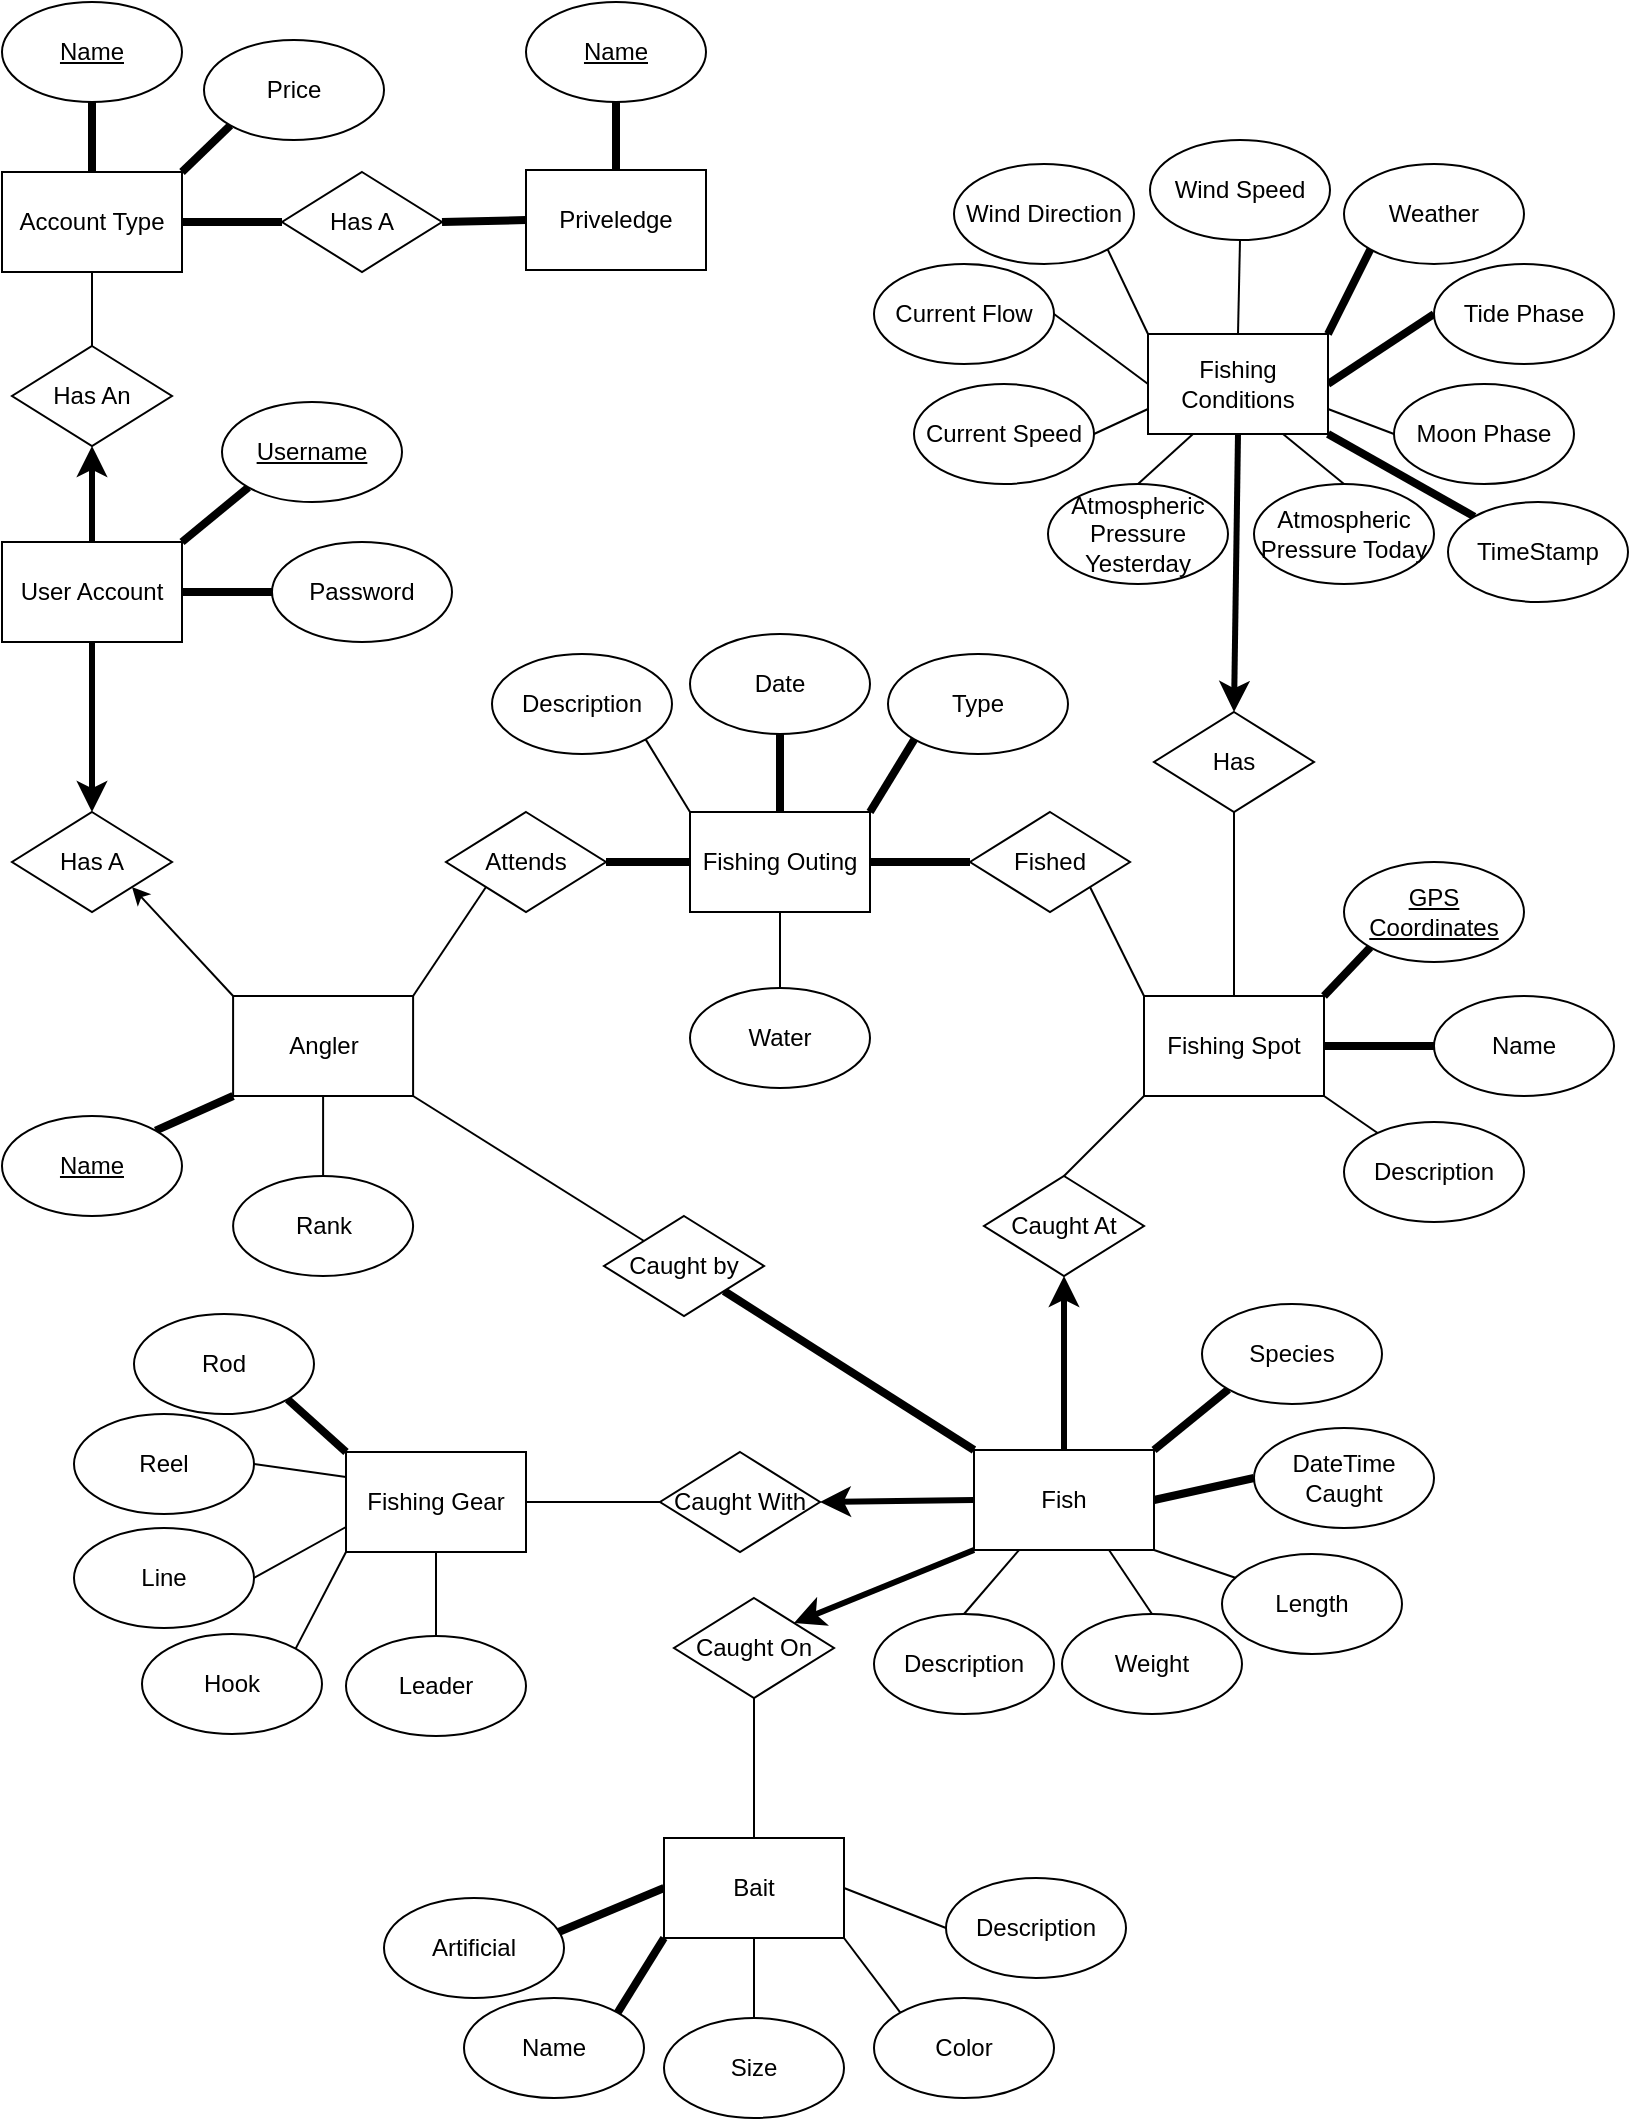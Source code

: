 <mxfile>
    <diagram id="Nq6YGKa5iNmX60OaH6xu" name="Page-1">
        <mxGraphModel dx="886" dy="1043" grid="1" gridSize="10" guides="1" tooltips="1" connect="1" arrows="1" fold="1" page="1" pageScale="1" pageWidth="850" pageHeight="1100" math="0" shadow="0">
            <root>
                <mxCell id="0"/>
                <mxCell id="1" parent="0"/>
                <mxCell id="4" style="edgeStyle=none;html=1;exitX=1;exitY=0;exitDx=0;exitDy=0;entryX=0;entryY=1;entryDx=0;entryDy=0;endArrow=none;endFill=0;strokeWidth=4;" parent="1" source="2" target="3" edge="1">
                    <mxGeometry relative="1" as="geometry"/>
                </mxCell>
                <mxCell id="6" style="edgeStyle=none;html=1;exitX=1;exitY=1;exitDx=0;exitDy=0;endArrow=none;endFill=0;strokeWidth=1;" parent="1" source="2" target="5" edge="1">
                    <mxGeometry relative="1" as="geometry"/>
                </mxCell>
                <mxCell id="8" style="edgeStyle=none;html=1;exitX=1;exitY=0.5;exitDx=0;exitDy=0;entryX=0;entryY=0.5;entryDx=0;entryDy=0;endArrow=none;endFill=0;strokeWidth=4;" parent="1" source="2" target="7" edge="1">
                    <mxGeometry relative="1" as="geometry"/>
                </mxCell>
                <mxCell id="26" style="edgeStyle=none;html=1;entryX=0;entryY=0;entryDx=0;entryDy=0;endArrow=none;endFill=0;strokeWidth=4;exitX=1;exitY=1;exitDx=0;exitDy=0;" parent="1" source="12" target="24" edge="1">
                    <mxGeometry relative="1" as="geometry">
                        <mxPoint x="813" y="390" as="sourcePoint"/>
                    </mxGeometry>
                </mxCell>
                <mxCell id="30" style="edgeStyle=none;html=1;exitX=0;exitY=0;exitDx=0;exitDy=0;entryX=1;entryY=1;entryDx=0;entryDy=0;endArrow=none;endFill=0;strokeWidth=1;" parent="1" source="2" target="28" edge="1">
                    <mxGeometry relative="1" as="geometry">
                        <mxPoint x="610" y="507" as="sourcePoint"/>
                    </mxGeometry>
                </mxCell>
                <mxCell id="42" style="edgeStyle=none;html=1;exitX=0;exitY=1;exitDx=0;exitDy=0;entryX=0.5;entryY=0;entryDx=0;entryDy=0;endArrow=none;endFill=0;strokeWidth=1;" parent="1" source="2" target="33" edge="1">
                    <mxGeometry relative="1" as="geometry"/>
                </mxCell>
                <mxCell id="58" style="edgeStyle=none;html=1;exitX=0.5;exitY=0;exitDx=0;exitDy=0;endArrow=none;endFill=0;strokeWidth=1;entryX=0.5;entryY=1;entryDx=0;entryDy=0;" parent="1" source="2" target="57" edge="1">
                    <mxGeometry relative="1" as="geometry"/>
                </mxCell>
                <mxCell id="2" value="Fishing Spot" style="rounded=0;whiteSpace=wrap;html=1;" parent="1" vertex="1">
                    <mxGeometry x="591" y="507" width="90" height="50" as="geometry"/>
                </mxCell>
                <mxCell id="3" value="&lt;u&gt;GPS Coordinates&lt;/u&gt;" style="ellipse;whiteSpace=wrap;html=1;" parent="1" vertex="1">
                    <mxGeometry x="691" y="440" width="90" height="50" as="geometry"/>
                </mxCell>
                <mxCell id="5" value="Description" style="ellipse;whiteSpace=wrap;html=1;" parent="1" vertex="1">
                    <mxGeometry x="691" y="570" width="90" height="50" as="geometry"/>
                </mxCell>
                <mxCell id="7" value="Name" style="ellipse;whiteSpace=wrap;html=1;" parent="1" vertex="1">
                    <mxGeometry x="736" y="507" width="90" height="50" as="geometry"/>
                </mxCell>
                <mxCell id="9" style="edgeStyle=none;html=1;exitX=1;exitY=0;exitDx=0;exitDy=0;entryX=0;entryY=1;entryDx=0;entryDy=0;endArrow=none;endFill=0;strokeWidth=4;" parent="1" source="12" target="13" edge="1">
                    <mxGeometry relative="1" as="geometry"/>
                </mxCell>
                <mxCell id="10" style="edgeStyle=none;html=1;exitX=0.5;exitY=0;exitDx=0;exitDy=0;endArrow=none;endFill=0;strokeWidth=1;entryX=0.5;entryY=1;entryDx=0;entryDy=0;" parent="1" source="12" target="14" edge="1">
                    <mxGeometry relative="1" as="geometry">
                        <mxPoint x="518" y="201" as="targetPoint"/>
                    </mxGeometry>
                </mxCell>
                <mxCell id="11" style="edgeStyle=none;html=1;exitX=0;exitY=0;exitDx=0;exitDy=0;entryX=1;entryY=1;entryDx=0;entryDy=0;endArrow=none;endFill=0;strokeWidth=1;" parent="1" source="12" target="15" edge="1">
                    <mxGeometry relative="1" as="geometry"/>
                </mxCell>
                <mxCell id="20" style="edgeStyle=none;html=1;exitX=1;exitY=0.5;exitDx=0;exitDy=0;entryX=0;entryY=0.5;entryDx=0;entryDy=0;endArrow=none;endFill=0;strokeWidth=4;" parent="1" source="12" target="16" edge="1">
                    <mxGeometry relative="1" as="geometry"/>
                </mxCell>
                <mxCell id="21" style="edgeStyle=none;html=1;exitX=0;exitY=0.75;exitDx=0;exitDy=0;entryX=1;entryY=0.5;entryDx=0;entryDy=0;endArrow=none;endFill=0;strokeWidth=1;" parent="1" source="12" target="18" edge="1">
                    <mxGeometry relative="1" as="geometry"/>
                </mxCell>
                <mxCell id="22" style="edgeStyle=none;html=1;exitX=0;exitY=0.5;exitDx=0;exitDy=0;entryX=1;entryY=0.5;entryDx=0;entryDy=0;endArrow=none;endFill=0;strokeWidth=1;" parent="1" source="12" target="19" edge="1">
                    <mxGeometry relative="1" as="geometry"/>
                </mxCell>
                <mxCell id="59" style="edgeStyle=none;html=1;exitX=0.5;exitY=1;exitDx=0;exitDy=0;entryX=0.5;entryY=0;entryDx=0;entryDy=0;endArrow=classic;endFill=1;strokeWidth=3;" parent="1" source="12" target="57" edge="1">
                    <mxGeometry relative="1" as="geometry">
                        <mxPoint x="551" y="320" as="targetPoint"/>
                    </mxGeometry>
                </mxCell>
                <mxCell id="92" style="edgeStyle=none;html=1;exitX=1;exitY=0.75;exitDx=0;exitDy=0;entryX=0;entryY=0.5;entryDx=0;entryDy=0;startArrow=none;startFill=0;endArrow=none;endFill=0;strokeWidth=1;" parent="1" source="12" target="91" edge="1">
                    <mxGeometry relative="1" as="geometry"/>
                </mxCell>
                <mxCell id="94" style="edgeStyle=none;html=1;exitX=0.75;exitY=1;exitDx=0;exitDy=0;entryX=0.5;entryY=0;entryDx=0;entryDy=0;endArrow=none;endFill=0;" parent="1" source="12" target="93" edge="1">
                    <mxGeometry relative="1" as="geometry"/>
                </mxCell>
                <mxCell id="96" style="edgeStyle=none;html=1;exitX=0.25;exitY=1;exitDx=0;exitDy=0;entryX=0.5;entryY=0;entryDx=0;entryDy=0;endArrow=none;endFill=0;" parent="1" source="12" target="95" edge="1">
                    <mxGeometry relative="1" as="geometry"/>
                </mxCell>
                <mxCell id="12" value="Fishing Conditions" style="rounded=0;whiteSpace=wrap;html=1;" parent="1" vertex="1">
                    <mxGeometry x="593" y="176" width="90" height="50" as="geometry"/>
                </mxCell>
                <mxCell id="13" value="Weather" style="ellipse;whiteSpace=wrap;html=1;" parent="1" vertex="1">
                    <mxGeometry x="691" y="91" width="90" height="50" as="geometry"/>
                </mxCell>
                <mxCell id="14" value="Wind Speed" style="ellipse;whiteSpace=wrap;html=1;" parent="1" vertex="1">
                    <mxGeometry x="594" y="79" width="90" height="50" as="geometry"/>
                </mxCell>
                <mxCell id="15" value="Wind Direction" style="ellipse;whiteSpace=wrap;html=1;" parent="1" vertex="1">
                    <mxGeometry x="496" y="91" width="90" height="50" as="geometry"/>
                </mxCell>
                <mxCell id="16" value="Tide Phase" style="ellipse;whiteSpace=wrap;html=1;" parent="1" vertex="1">
                    <mxGeometry x="736" y="141" width="90" height="50" as="geometry"/>
                </mxCell>
                <mxCell id="18" value="Current Speed" style="ellipse;whiteSpace=wrap;html=1;" parent="1" vertex="1">
                    <mxGeometry x="476" y="201" width="90" height="50" as="geometry"/>
                </mxCell>
                <mxCell id="19" value="Current Flow" style="ellipse;whiteSpace=wrap;html=1;" parent="1" vertex="1">
                    <mxGeometry x="456" y="141" width="90" height="50" as="geometry"/>
                </mxCell>
                <mxCell id="29" style="edgeStyle=none;html=1;exitX=1;exitY=0.5;exitDx=0;exitDy=0;endArrow=none;endFill=0;strokeWidth=4;entryX=0;entryY=0.5;entryDx=0;entryDy=0;" parent="1" source="23" target="28" edge="1">
                    <mxGeometry relative="1" as="geometry">
                        <mxPoint x="498" y="515.5" as="targetPoint"/>
                    </mxGeometry>
                </mxCell>
                <mxCell id="47" style="edgeStyle=none;html=1;exitX=0.5;exitY=0;exitDx=0;exitDy=0;entryX=0.5;entryY=1;entryDx=0;entryDy=0;endArrow=none;endFill=0;strokeWidth=4;" parent="1" source="23" target="46" edge="1">
                    <mxGeometry relative="1" as="geometry">
                        <mxPoint x="409" y="376" as="targetPoint"/>
                    </mxGeometry>
                </mxCell>
                <mxCell id="51" style="edgeStyle=none;html=1;exitX=0;exitY=0;exitDx=0;exitDy=0;entryX=1;entryY=1;entryDx=0;entryDy=0;endArrow=none;endFill=0;strokeWidth=1;" parent="1" source="23" target="50" edge="1">
                    <mxGeometry relative="1" as="geometry">
                        <mxPoint x="304.0" y="510.485" as="targetPoint"/>
                    </mxGeometry>
                </mxCell>
                <mxCell id="53" style="edgeStyle=none;html=1;exitX=1;exitY=0;exitDx=0;exitDy=0;endArrow=none;endFill=0;strokeWidth=4;entryX=0;entryY=1;entryDx=0;entryDy=0;" parent="1" source="23" target="52" edge="1">
                    <mxGeometry relative="1" as="geometry">
                        <mxPoint x="471.89" y="378.515" as="targetPoint"/>
                    </mxGeometry>
                </mxCell>
                <mxCell id="56" style="edgeStyle=none;html=1;entryX=0.5;entryY=0;entryDx=0;entryDy=0;endArrow=none;endFill=0;strokeWidth=1;exitX=0.5;exitY=1;exitDx=0;exitDy=0;" parent="1" source="23" target="55" edge="1">
                    <mxGeometry relative="1" as="geometry">
                        <mxPoint x="404" y="460" as="sourcePoint"/>
                    </mxGeometry>
                </mxCell>
                <mxCell id="23" value="Fishing Outing" style="rounded=0;whiteSpace=wrap;html=1;" parent="1" vertex="1">
                    <mxGeometry x="364" y="415" width="90" height="50" as="geometry"/>
                </mxCell>
                <mxCell id="24" value="TimeStamp" style="ellipse;whiteSpace=wrap;html=1;" parent="1" vertex="1">
                    <mxGeometry x="743" y="260" width="90" height="50" as="geometry"/>
                </mxCell>
                <mxCell id="28" value="Fished" style="rhombus;whiteSpace=wrap;html=1;" parent="1" vertex="1">
                    <mxGeometry x="504" y="415" width="80" height="50" as="geometry"/>
                </mxCell>
                <mxCell id="35" style="edgeStyle=none;html=1;entryX=0;entryY=0.5;entryDx=0;entryDy=0;endArrow=none;endFill=0;strokeWidth=4;exitX=1;exitY=0.5;exitDx=0;exitDy=0;" parent="1" source="32" target="34" edge="1">
                    <mxGeometry relative="1" as="geometry">
                        <mxPoint x="520" y="796" as="sourcePoint"/>
                    </mxGeometry>
                </mxCell>
                <mxCell id="38" style="edgeStyle=none;html=1;exitX=0.75;exitY=1;exitDx=0;exitDy=0;entryX=0.5;entryY=0;entryDx=0;entryDy=0;endArrow=none;endFill=0;strokeWidth=1;" parent="1" source="32" target="36" edge="1">
                    <mxGeometry relative="1" as="geometry"/>
                </mxCell>
                <mxCell id="39" style="edgeStyle=none;html=1;exitX=1;exitY=1;exitDx=0;exitDy=0;endArrow=none;endFill=0;strokeWidth=1;" parent="1" source="32" target="37" edge="1">
                    <mxGeometry relative="1" as="geometry"/>
                </mxCell>
                <mxCell id="62" style="edgeStyle=none;html=1;exitX=0;exitY=0.5;exitDx=0;exitDy=0;entryX=1;entryY=0.5;entryDx=0;entryDy=0;endArrow=classic;endFill=1;strokeWidth=3;" parent="1" source="32" target="61" edge="1">
                    <mxGeometry relative="1" as="geometry"/>
                </mxCell>
                <mxCell id="71" style="edgeStyle=none;html=1;exitX=0;exitY=1;exitDx=0;exitDy=0;entryX=1;entryY=0;entryDx=0;entryDy=0;endArrow=classic;endFill=1;strokeWidth=3;" parent="1" source="32" target="70" edge="1">
                    <mxGeometry relative="1" as="geometry"/>
                </mxCell>
                <mxCell id="131" style="edgeStyle=none;html=1;exitX=0;exitY=0;exitDx=0;exitDy=0;entryX=1;entryY=1;entryDx=0;entryDy=0;strokeWidth=4;endArrow=none;endFill=0;" parent="1" source="32" target="130" edge="1">
                    <mxGeometry relative="1" as="geometry">
                        <Array as="points"/>
                    </mxGeometry>
                </mxCell>
                <mxCell id="136" style="edgeStyle=none;html=1;exitX=1;exitY=0;exitDx=0;exitDy=0;entryX=0;entryY=1;entryDx=0;entryDy=0;endArrow=none;endFill=0;strokeWidth=4;" parent="1" source="32" target="133" edge="1">
                    <mxGeometry relative="1" as="geometry"/>
                </mxCell>
                <mxCell id="32" value="Fish" style="rounded=0;whiteSpace=wrap;html=1;" parent="1" vertex="1">
                    <mxGeometry x="506" y="734" width="90" height="50" as="geometry"/>
                </mxCell>
                <mxCell id="43" style="edgeStyle=none;html=1;entryX=0.5;entryY=0;entryDx=0;entryDy=0;endArrow=none;endFill=0;strokeWidth=3;startArrow=classic;startFill=1;exitX=0.5;exitY=1;exitDx=0;exitDy=0;" parent="1" source="33" target="32" edge="1">
                    <mxGeometry relative="1" as="geometry">
                        <mxPoint x="551" y="649" as="sourcePoint"/>
                    </mxGeometry>
                </mxCell>
                <mxCell id="33" value="Caught At" style="rhombus;whiteSpace=wrap;html=1;" parent="1" vertex="1">
                    <mxGeometry x="511" y="597" width="80" height="50" as="geometry"/>
                </mxCell>
                <mxCell id="34" value="DateTime Caught" style="ellipse;whiteSpace=wrap;html=1;" parent="1" vertex="1">
                    <mxGeometry x="646" y="723" width="90" height="50" as="geometry"/>
                </mxCell>
                <mxCell id="36" value="Weight" style="ellipse;whiteSpace=wrap;html=1;" parent="1" vertex="1">
                    <mxGeometry x="550" y="816" width="90" height="50" as="geometry"/>
                </mxCell>
                <mxCell id="37" value="Length" style="ellipse;whiteSpace=wrap;html=1;" parent="1" vertex="1">
                    <mxGeometry x="630" y="786" width="90" height="50" as="geometry"/>
                </mxCell>
                <mxCell id="41" style="edgeStyle=none;html=1;exitX=0.5;exitY=0;exitDx=0;exitDy=0;entryX=0.25;entryY=1;entryDx=0;entryDy=0;endArrow=none;endFill=0;strokeWidth=1;" parent="1" source="40" target="32" edge="1">
                    <mxGeometry relative="1" as="geometry"/>
                </mxCell>
                <mxCell id="40" value="Description" style="ellipse;whiteSpace=wrap;html=1;" parent="1" vertex="1">
                    <mxGeometry x="456" y="816" width="90" height="50" as="geometry"/>
                </mxCell>
                <mxCell id="46" value="Date" style="ellipse;whiteSpace=wrap;html=1;" parent="1" vertex="1">
                    <mxGeometry x="364" y="326" width="90" height="50" as="geometry"/>
                </mxCell>
                <mxCell id="50" value="Description" style="ellipse;whiteSpace=wrap;html=1;" parent="1" vertex="1">
                    <mxGeometry x="265" y="336" width="90" height="50" as="geometry"/>
                </mxCell>
                <mxCell id="52" value="Type" style="ellipse;whiteSpace=wrap;html=1;" parent="1" vertex="1">
                    <mxGeometry x="463" y="336" width="90" height="50" as="geometry"/>
                </mxCell>
                <mxCell id="55" value="Water" style="ellipse;whiteSpace=wrap;html=1;" parent="1" vertex="1">
                    <mxGeometry x="364" y="503" width="90" height="50" as="geometry"/>
                </mxCell>
                <mxCell id="57" value="Has" style="rhombus;whiteSpace=wrap;html=1;" parent="1" vertex="1">
                    <mxGeometry x="596" y="365" width="80" height="50" as="geometry"/>
                </mxCell>
                <mxCell id="61" value="Caught With" style="rhombus;whiteSpace=wrap;html=1;" parent="1" vertex="1">
                    <mxGeometry x="349" y="735" width="80" height="50" as="geometry"/>
                </mxCell>
                <mxCell id="66" style="edgeStyle=none;html=1;exitX=0;exitY=0;exitDx=0;exitDy=0;entryX=1;entryY=1;entryDx=0;entryDy=0;endArrow=none;endFill=0;strokeWidth=4;" parent="1" source="63" target="65" edge="1">
                    <mxGeometry relative="1" as="geometry">
                        <mxPoint x="142" y="760" as="targetPoint"/>
                    </mxGeometry>
                </mxCell>
                <mxCell id="67" style="edgeStyle=none;html=1;exitX=1;exitY=0.5;exitDx=0;exitDy=0;endArrow=none;endFill=0;strokeWidth=1;entryX=0;entryY=0.5;entryDx=0;entryDy=0;" parent="1" source="63" target="61" edge="1">
                    <mxGeometry relative="1" as="geometry"/>
                </mxCell>
                <mxCell id="69" style="edgeStyle=none;html=1;exitX=0;exitY=0.25;exitDx=0;exitDy=0;entryX=1;entryY=0.5;entryDx=0;entryDy=0;endArrow=none;endFill=0;strokeWidth=1;" parent="1" source="63" target="68" edge="1">
                    <mxGeometry relative="1" as="geometry"/>
                </mxCell>
                <mxCell id="86" style="edgeStyle=none;html=1;exitX=0;exitY=0.75;exitDx=0;exitDy=0;startArrow=none;startFill=0;endArrow=none;endFill=0;strokeWidth=1;entryX=1;entryY=0.5;entryDx=0;entryDy=0;" parent="1" source="63" target="85" edge="1">
                    <mxGeometry relative="1" as="geometry"/>
                </mxCell>
                <mxCell id="88" style="edgeStyle=none;html=1;exitX=0;exitY=1;exitDx=0;exitDy=0;entryX=1;entryY=0;entryDx=0;entryDy=0;startArrow=none;startFill=0;endArrow=none;endFill=0;strokeWidth=1;" parent="1" source="63" target="87" edge="1">
                    <mxGeometry relative="1" as="geometry"/>
                </mxCell>
                <mxCell id="90" style="edgeStyle=none;html=1;exitX=0.5;exitY=1;exitDx=0;exitDy=0;entryX=0.5;entryY=0;entryDx=0;entryDy=0;startArrow=none;startFill=0;endArrow=none;endFill=0;strokeWidth=1;" parent="1" source="63" target="89" edge="1">
                    <mxGeometry relative="1" as="geometry"/>
                </mxCell>
                <mxCell id="63" value="Fishing Gear" style="rounded=0;whiteSpace=wrap;html=1;" parent="1" vertex="1">
                    <mxGeometry x="192" y="735" width="90" height="50" as="geometry"/>
                </mxCell>
                <mxCell id="65" value="Rod" style="ellipse;whiteSpace=wrap;html=1;" parent="1" vertex="1">
                    <mxGeometry x="86" y="666" width="90" height="50" as="geometry"/>
                </mxCell>
                <mxCell id="68" value="Reel" style="ellipse;whiteSpace=wrap;html=1;" parent="1" vertex="1">
                    <mxGeometry x="56" y="716" width="90" height="50" as="geometry"/>
                </mxCell>
                <mxCell id="73" style="edgeStyle=none;html=1;exitX=0.5;exitY=1;exitDx=0;exitDy=0;entryX=0.5;entryY=0;entryDx=0;entryDy=0;endArrow=none;endFill=0;strokeWidth=1;" parent="1" source="70" target="72" edge="1">
                    <mxGeometry relative="1" as="geometry"/>
                </mxCell>
                <mxCell id="70" value="Caught On" style="rhombus;whiteSpace=wrap;html=1;" parent="1" vertex="1">
                    <mxGeometry x="356" y="808" width="80" height="50" as="geometry"/>
                </mxCell>
                <mxCell id="76" style="edgeStyle=none;html=1;exitX=0;exitY=0.5;exitDx=0;exitDy=0;entryX=0.97;entryY=0.34;entryDx=0;entryDy=0;entryPerimeter=0;endArrow=none;endFill=0;strokeWidth=4;" parent="1" source="72" target="75" edge="1">
                    <mxGeometry relative="1" as="geometry"/>
                </mxCell>
                <mxCell id="78" style="edgeStyle=none;html=1;exitX=0.5;exitY=1;exitDx=0;exitDy=0;endArrow=none;endFill=0;strokeWidth=1;entryX=0.5;entryY=0;entryDx=0;entryDy=0;" parent="1" source="72" target="77" edge="1">
                    <mxGeometry relative="1" as="geometry">
                        <mxPoint x="396" y="1008" as="targetPoint"/>
                    </mxGeometry>
                </mxCell>
                <mxCell id="80" style="edgeStyle=none;html=1;exitX=0;exitY=1;exitDx=0;exitDy=0;entryX=1;entryY=0;entryDx=0;entryDy=0;endArrow=none;endFill=0;strokeWidth=4;" parent="1" source="72" target="79" edge="1">
                    <mxGeometry relative="1" as="geometry"/>
                </mxCell>
                <mxCell id="82" style="edgeStyle=none;html=1;exitX=1;exitY=1;exitDx=0;exitDy=0;endArrow=none;endFill=0;strokeWidth=1;entryX=0;entryY=0;entryDx=0;entryDy=0;" parent="1" source="72" target="81" edge="1">
                    <mxGeometry relative="1" as="geometry"/>
                </mxCell>
                <mxCell id="84" style="edgeStyle=none;html=1;exitX=1;exitY=0.5;exitDx=0;exitDy=0;entryX=0;entryY=0.5;entryDx=0;entryDy=0;endArrow=none;endFill=0;strokeWidth=1;" parent="1" source="72" target="83" edge="1">
                    <mxGeometry relative="1" as="geometry"/>
                </mxCell>
                <mxCell id="72" value="Bait" style="rounded=0;whiteSpace=wrap;html=1;" parent="1" vertex="1">
                    <mxGeometry x="351" y="928" width="90" height="50" as="geometry"/>
                </mxCell>
                <mxCell id="75" value="Artificial" style="ellipse;whiteSpace=wrap;html=1;" parent="1" vertex="1">
                    <mxGeometry x="211" y="958" width="90" height="50" as="geometry"/>
                </mxCell>
                <mxCell id="77" value="Size" style="ellipse;whiteSpace=wrap;html=1;" parent="1" vertex="1">
                    <mxGeometry x="351" y="1018" width="90" height="50" as="geometry"/>
                </mxCell>
                <mxCell id="79" value="Name" style="ellipse;whiteSpace=wrap;html=1;" parent="1" vertex="1">
                    <mxGeometry x="251" y="1008" width="90" height="50" as="geometry"/>
                </mxCell>
                <mxCell id="81" value="Color" style="ellipse;whiteSpace=wrap;html=1;" parent="1" vertex="1">
                    <mxGeometry x="456" y="1008" width="90" height="50" as="geometry"/>
                </mxCell>
                <mxCell id="83" value="Description" style="ellipse;whiteSpace=wrap;html=1;" parent="1" vertex="1">
                    <mxGeometry x="492" y="948" width="90" height="50" as="geometry"/>
                </mxCell>
                <mxCell id="85" value="Line" style="ellipse;whiteSpace=wrap;html=1;" parent="1" vertex="1">
                    <mxGeometry x="56" y="773" width="90" height="50" as="geometry"/>
                </mxCell>
                <mxCell id="87" value="Hook" style="ellipse;whiteSpace=wrap;html=1;" parent="1" vertex="1">
                    <mxGeometry x="90" y="826" width="90" height="50" as="geometry"/>
                </mxCell>
                <mxCell id="89" value="Leader" style="ellipse;whiteSpace=wrap;html=1;" parent="1" vertex="1">
                    <mxGeometry x="192" y="827" width="90" height="50" as="geometry"/>
                </mxCell>
                <mxCell id="91" value="Moon Phase" style="ellipse;whiteSpace=wrap;html=1;" parent="1" vertex="1">
                    <mxGeometry x="716" y="201" width="90" height="50" as="geometry"/>
                </mxCell>
                <mxCell id="93" value="Atmospheric Pressure Today" style="ellipse;whiteSpace=wrap;html=1;" parent="1" vertex="1">
                    <mxGeometry x="646" y="251" width="90" height="50" as="geometry"/>
                </mxCell>
                <mxCell id="95" value="Atmospheric Pressure Yesterday" style="ellipse;whiteSpace=wrap;html=1;" parent="1" vertex="1">
                    <mxGeometry x="543" y="251" width="90" height="50" as="geometry"/>
                </mxCell>
                <mxCell id="98" value="Angler" style="rounded=0;whiteSpace=wrap;html=1;" parent="1" vertex="1">
                    <mxGeometry x="135.55" y="507" width="90" height="50" as="geometry"/>
                </mxCell>
                <mxCell id="100" style="edgeStyle=none;html=1;exitX=1;exitY=0.5;exitDx=0;exitDy=0;entryX=0;entryY=0.5;entryDx=0;entryDy=0;endArrow=none;endFill=0;strokeWidth=4;" parent="1" source="99" target="23" edge="1">
                    <mxGeometry relative="1" as="geometry"/>
                </mxCell>
                <mxCell id="101" style="edgeStyle=none;html=1;exitX=0;exitY=1;exitDx=0;exitDy=0;entryX=1;entryY=0;entryDx=0;entryDy=0;endArrow=none;endFill=0;" parent="1" source="99" target="98" edge="1">
                    <mxGeometry relative="1" as="geometry">
                        <mxPoint x="280.55" y="547" as="sourcePoint"/>
                        <mxPoint x="240.55" y="507" as="targetPoint"/>
                    </mxGeometry>
                </mxCell>
                <mxCell id="99" value="Attends" style="rhombus;whiteSpace=wrap;html=1;" parent="1" vertex="1">
                    <mxGeometry x="242" y="415" width="80" height="50" as="geometry"/>
                </mxCell>
                <mxCell id="104" style="edgeStyle=none;html=1;exitX=1;exitY=0;exitDx=0;exitDy=0;entryX=0;entryY=1;entryDx=0;entryDy=0;endArrow=none;endFill=0;strokeWidth=4;" parent="1" source="103" target="98" edge="1">
                    <mxGeometry relative="1" as="geometry"/>
                </mxCell>
                <mxCell id="103" value="&lt;u&gt;Name&lt;/u&gt;" style="ellipse;whiteSpace=wrap;html=1;" parent="1" vertex="1">
                    <mxGeometry x="20" y="567" width="90" height="50" as="geometry"/>
                </mxCell>
                <mxCell id="106" style="edgeStyle=none;html=1;exitX=0.5;exitY=0;exitDx=0;exitDy=0;entryX=0.5;entryY=1;entryDx=0;entryDy=0;endArrow=none;endFill=0;strokeWidth=1;" parent="1" source="105" target="98" edge="1">
                    <mxGeometry relative="1" as="geometry"/>
                </mxCell>
                <mxCell id="105" value="Rank" style="ellipse;whiteSpace=wrap;html=1;" parent="1" vertex="1">
                    <mxGeometry x="135.55" y="597" width="90" height="50" as="geometry"/>
                </mxCell>
                <mxCell id="110" style="edgeStyle=none;html=1;exitX=0.5;exitY=1;exitDx=0;exitDy=0;entryX=0.5;entryY=0;entryDx=0;entryDy=0;startArrow=none;startFill=0;endArrow=classic;endFill=1;strokeWidth=3;" parent="1" source="107" target="108" edge="1">
                    <mxGeometry relative="1" as="geometry"/>
                </mxCell>
                <mxCell id="114" style="edgeStyle=none;html=1;exitX=1;exitY=0.5;exitDx=0;exitDy=0;entryX=0;entryY=0.5;entryDx=0;entryDy=0;startArrow=none;startFill=0;endArrow=none;endFill=0;strokeWidth=4;" parent="1" source="107" target="113" edge="1">
                    <mxGeometry relative="1" as="geometry"/>
                </mxCell>
                <mxCell id="107" value="User Account" style="rounded=0;whiteSpace=wrap;html=1;" parent="1" vertex="1">
                    <mxGeometry x="20" y="280" width="90" height="50" as="geometry"/>
                </mxCell>
                <mxCell id="109" style="edgeStyle=none;html=1;exitX=1;exitY=1;exitDx=0;exitDy=0;endArrow=none;endFill=0;strokeWidth=1;startArrow=classic;startFill=1;entryX=0;entryY=0;entryDx=0;entryDy=0;" parent="1" source="108" target="98" edge="1">
                    <mxGeometry relative="1" as="geometry">
                        <mxPoint x="94.55" y="532" as="sourcePoint"/>
                        <mxPoint x="99.55" y="530" as="targetPoint"/>
                    </mxGeometry>
                </mxCell>
                <mxCell id="108" value="Has A" style="rhombus;whiteSpace=wrap;html=1;" parent="1" vertex="1">
                    <mxGeometry x="25" y="415" width="80" height="50" as="geometry"/>
                </mxCell>
                <mxCell id="112" style="edgeStyle=none;html=1;exitX=0;exitY=1;exitDx=0;exitDy=0;entryX=1;entryY=0;entryDx=0;entryDy=0;startArrow=none;startFill=0;endArrow=none;endFill=0;strokeWidth=4;" parent="1" source="111" target="107" edge="1">
                    <mxGeometry relative="1" as="geometry"/>
                </mxCell>
                <mxCell id="111" value="&lt;u&gt;Username&lt;/u&gt;" style="ellipse;whiteSpace=wrap;html=1;" parent="1" vertex="1">
                    <mxGeometry x="130" y="210" width="90" height="50" as="geometry"/>
                </mxCell>
                <mxCell id="113" value="Password" style="ellipse;whiteSpace=wrap;html=1;" parent="1" vertex="1">
                    <mxGeometry x="155" y="280" width="90" height="50" as="geometry"/>
                </mxCell>
                <mxCell id="117" style="edgeStyle=none;html=1;exitX=0.5;exitY=1;exitDx=0;exitDy=0;entryX=0.5;entryY=0;entryDx=0;entryDy=0;startArrow=none;startFill=0;endArrow=none;endFill=0;strokeWidth=1;" parent="1" source="115" target="116" edge="1">
                    <mxGeometry relative="1" as="geometry"/>
                </mxCell>
                <mxCell id="126" style="edgeStyle=none;html=1;exitX=1;exitY=0.5;exitDx=0;exitDy=0;entryX=0;entryY=0.5;entryDx=0;entryDy=0;startArrow=none;startFill=0;endArrow=none;endFill=0;strokeWidth=4;" parent="1" source="115" target="123" edge="1">
                    <mxGeometry relative="1" as="geometry"/>
                </mxCell>
                <mxCell id="115" value="Account Type" style="rounded=0;whiteSpace=wrap;html=1;" parent="1" vertex="1">
                    <mxGeometry x="20" y="95" width="90" height="50" as="geometry"/>
                </mxCell>
                <mxCell id="118" style="edgeStyle=none;html=1;exitX=0.5;exitY=1;exitDx=0;exitDy=0;entryX=0.5;entryY=0;entryDx=0;entryDy=0;startArrow=classic;startFill=1;endArrow=none;endFill=0;strokeWidth=3;" parent="1" source="116" target="107" edge="1">
                    <mxGeometry relative="1" as="geometry"/>
                </mxCell>
                <mxCell id="116" value="Has An" style="rhombus;whiteSpace=wrap;html=1;" parent="1" vertex="1">
                    <mxGeometry x="25" y="182" width="80" height="50" as="geometry"/>
                </mxCell>
                <mxCell id="121" style="edgeStyle=none;html=1;exitX=0.5;exitY=1;exitDx=0;exitDy=0;entryX=0.5;entryY=0;entryDx=0;entryDy=0;startArrow=none;startFill=0;endArrow=none;endFill=0;strokeWidth=4;" parent="1" source="120" target="115" edge="1">
                    <mxGeometry relative="1" as="geometry"/>
                </mxCell>
                <mxCell id="120" value="&lt;u&gt;Name&lt;/u&gt;" style="ellipse;whiteSpace=wrap;html=1;" parent="1" vertex="1">
                    <mxGeometry x="20" y="10" width="90" height="50" as="geometry"/>
                </mxCell>
                <mxCell id="127" style="edgeStyle=none;html=1;exitX=0;exitY=0.5;exitDx=0;exitDy=0;entryX=1;entryY=0.5;entryDx=0;entryDy=0;startArrow=none;startFill=0;endArrow=none;endFill=0;strokeWidth=4;" parent="1" source="122" target="123" edge="1">
                    <mxGeometry relative="1" as="geometry"/>
                </mxCell>
                <mxCell id="122" value="Priveledge" style="rounded=0;whiteSpace=wrap;html=1;" parent="1" vertex="1">
                    <mxGeometry x="282" y="94" width="90" height="50" as="geometry"/>
                </mxCell>
                <mxCell id="123" value="Has A" style="rhombus;whiteSpace=wrap;html=1;" parent="1" vertex="1">
                    <mxGeometry x="160" y="95" width="80" height="50" as="geometry"/>
                </mxCell>
                <mxCell id="125" style="edgeStyle=none;html=1;exitX=0;exitY=1;exitDx=0;exitDy=0;entryX=1;entryY=0;entryDx=0;entryDy=0;startArrow=none;startFill=0;endArrow=none;endFill=0;strokeWidth=4;" parent="1" source="124" target="115" edge="1">
                    <mxGeometry relative="1" as="geometry"/>
                </mxCell>
                <mxCell id="124" value="Price" style="ellipse;whiteSpace=wrap;html=1;" parent="1" vertex="1">
                    <mxGeometry x="121" y="29" width="90" height="50" as="geometry"/>
                </mxCell>
                <mxCell id="129" style="edgeStyle=none;html=1;exitX=0.5;exitY=1;exitDx=0;exitDy=0;startArrow=none;startFill=0;endArrow=none;endFill=0;strokeWidth=4;" parent="1" source="128" target="122" edge="1">
                    <mxGeometry relative="1" as="geometry"/>
                </mxCell>
                <mxCell id="128" value="&lt;u&gt;Name&lt;/u&gt;" style="ellipse;whiteSpace=wrap;html=1;" parent="1" vertex="1">
                    <mxGeometry x="282" y="10" width="90" height="50" as="geometry"/>
                </mxCell>
                <mxCell id="132" style="edgeStyle=none;html=1;exitX=0;exitY=0;exitDx=0;exitDy=0;entryX=1;entryY=1;entryDx=0;entryDy=0;strokeWidth=1;endArrow=none;endFill=0;" parent="1" source="130" target="98" edge="1">
                    <mxGeometry relative="1" as="geometry">
                        <Array as="points"/>
                    </mxGeometry>
                </mxCell>
                <mxCell id="130" value="Caught by" style="rhombus;whiteSpace=wrap;html=1;" parent="1" vertex="1">
                    <mxGeometry x="321" y="617" width="80" height="50" as="geometry"/>
                </mxCell>
                <mxCell id="133" value="Species" style="ellipse;whiteSpace=wrap;html=1;" parent="1" vertex="1">
                    <mxGeometry x="620" y="661" width="90" height="50" as="geometry"/>
                </mxCell>
            </root>
        </mxGraphModel>
    </diagram>
</mxfile>